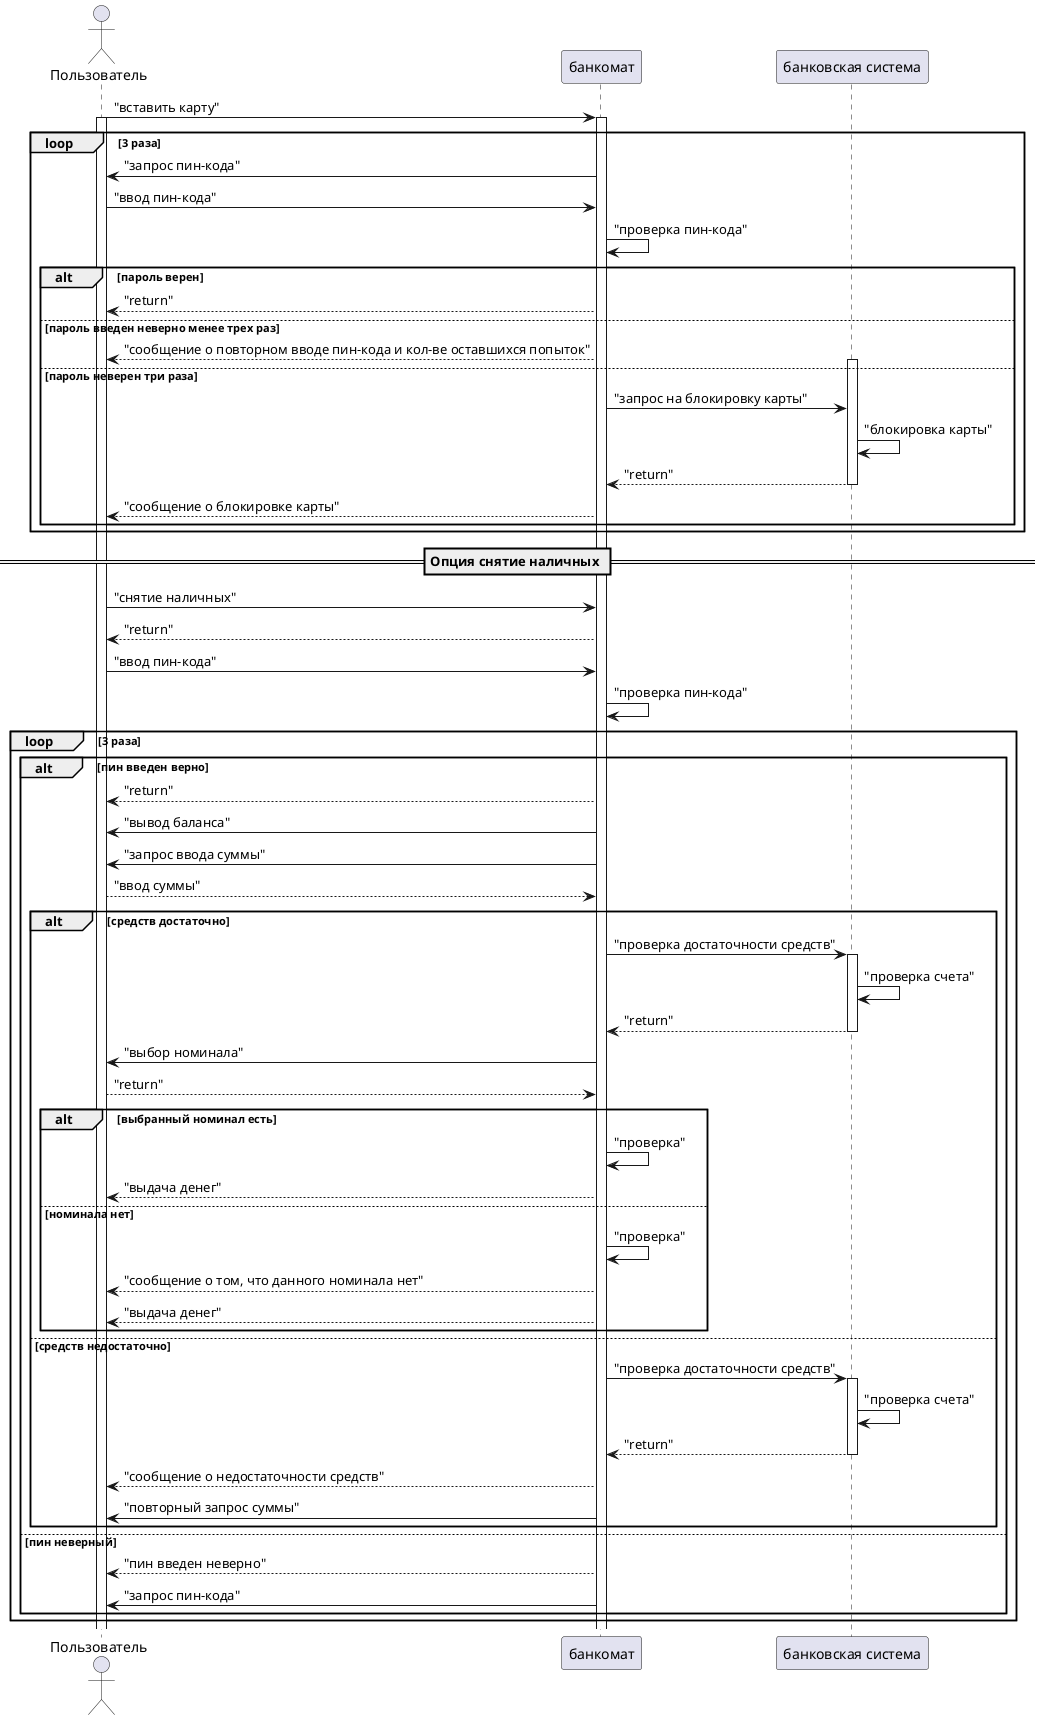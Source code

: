 @startuml
actor "Пользователь" as user
participant банкомат as atm
participant "банковская система" as atmSystem

user -> atm: "вставить карту"
activate user
activate atm

loop 3 раза
    atm -> user: "запрос пин-кода"
    user -> atm: "ввод пин-кода"
    atm -> atm: "проверка пин-кода"

    alt пароль верен
        atm --> user: "return"
    else пароль введен неверно менее трех раз
        atm --> user: "сообщение о повторном вводе пин-кода и кол-ве оставшихся попыток"
    else пароль неверен три раза
        activate atmSystem
        atm -> atmSystem: "запрос на блокировку карты"
        atmSystem -> atmSystem: "блокировка карты"
        atmSystem --> atm: "return"
        deactivate atmSystem
        atm --> user: "сообщение о блокировке карты"
    end
end

== Опция снятие наличных ==
user -> atm: "снятие наличных"
atm --> user: "return"
user -> atm: "ввод пин-кода"
atm -> atm: "проверка пин-кода"

loop 3 раза
    alt пин введен верно 
        atm --> user: "return"
        atm -> user: "вывод баланса"
        atm -> user: "запрос ввода суммы"
        user --> atm: "ввод суммы"

            alt средств достаточно
                atm -> atmSystem: "проверка достаточности средств"
                activate atmSystem
                atmSystem -> atmSystem: "проверка счета" 
                atmSystem --> atm: "return"
                deactivate atmSystem
                atm -> user: "выбор номинала"
                user --> atm: "return"

                alt выбранный номинал есть
                    atm -> atm: "проверка"
                    atm --> user: "выдача денег"
                else номинала нет 
                    atm -> atm: "проверка"
                    atm --> user: "сообщение о том, что данного номинала нет"
                    atm --> user: "выдача денег"
                end
            else средств недостаточно
                atm -> atmSystem: "проверка достаточности средств"
                activate atmSystem
                atmSystem -> atmSystem: "проверка счета" 
                atmSystem --> atm: "return"
                deactivate atmSystem
                atm --> user: "сообщение о недостаточности средств"
                atm -> user: "повторный запрос суммы"
            end
    else пин неверный
        atm --> user: "пин введен неверно"
        atm -> user: "запрос пин-кода" 
    end
end

@enduml
